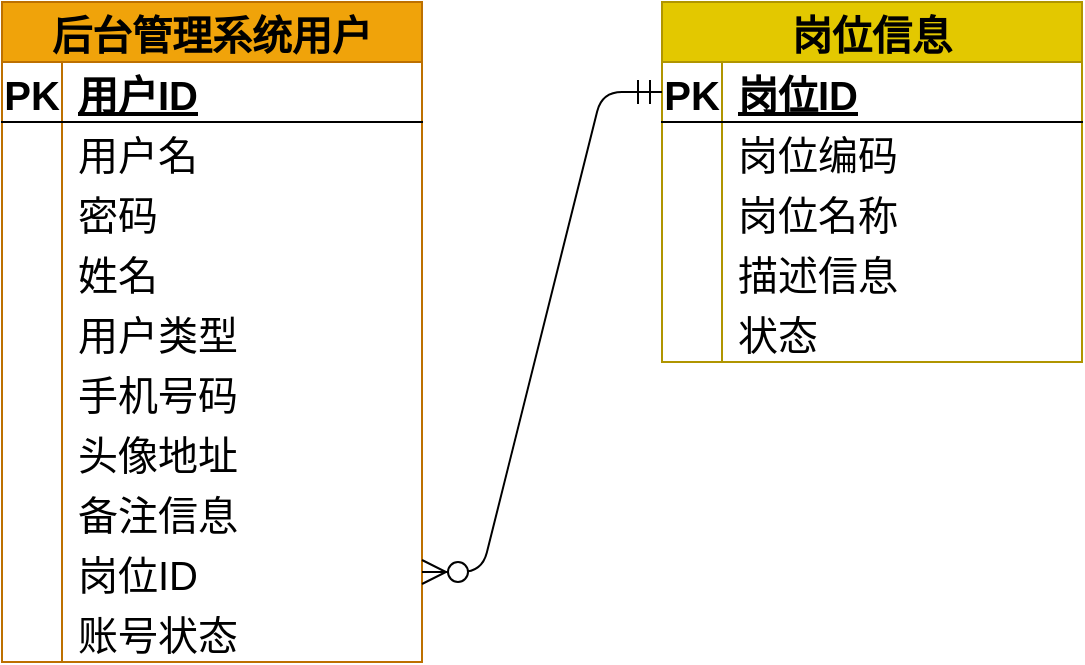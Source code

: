 <mxfile version="21.6.5" type="device">
  <diagram id="R2lEEEUBdFMjLlhIrx00" name="Page-1">
    <mxGraphModel dx="975" dy="615" grid="1" gridSize="10" guides="1" tooltips="1" connect="1" arrows="1" fold="1" page="1" pageScale="1" pageWidth="3300" pageHeight="4681" math="0" shadow="0" extFonts="Permanent Marker^https://fonts.googleapis.com/css?family=Permanent+Marker">
      <root>
        <mxCell id="0" />
        <mxCell id="1" parent="0" />
        <mxCell id="EcPGF8lhLybokYXhpb2R-185" value="后台管理系统用户" style="shape=table;startSize=30;container=1;collapsible=1;childLayout=tableLayout;fixedRows=1;rowLines=0;fontStyle=1;align=center;resizeLast=1;rounded=0;fontSize=20;fillColor=#f0a30a;fontColor=#000000;strokeColor=#BD7000;" parent="1" vertex="1">
          <mxGeometry x="320" y="3280" width="210" height="330" as="geometry" />
        </mxCell>
        <mxCell id="EcPGF8lhLybokYXhpb2R-186" value="" style="shape=partialRectangle;collapsible=0;dropTarget=0;pointerEvents=0;fillColor=none;points=[[0,0.5],[1,0.5]];portConstraint=eastwest;top=0;left=0;right=0;bottom=1;rounded=0;fontSize=20;" parent="EcPGF8lhLybokYXhpb2R-185" vertex="1">
          <mxGeometry y="30" width="210" height="30" as="geometry" />
        </mxCell>
        <mxCell id="EcPGF8lhLybokYXhpb2R-187" value="PK" style="shape=partialRectangle;overflow=hidden;connectable=0;fillColor=none;top=0;left=0;bottom=0;right=0;fontStyle=1;rounded=0;fontSize=20;" parent="EcPGF8lhLybokYXhpb2R-186" vertex="1">
          <mxGeometry width="30" height="30" as="geometry">
            <mxRectangle width="30" height="30" as="alternateBounds" />
          </mxGeometry>
        </mxCell>
        <mxCell id="EcPGF8lhLybokYXhpb2R-188" value="用户ID" style="shape=partialRectangle;overflow=hidden;connectable=0;fillColor=none;top=0;left=0;bottom=0;right=0;align=left;spacingLeft=6;fontStyle=5;rounded=0;fontSize=20;" parent="EcPGF8lhLybokYXhpb2R-186" vertex="1">
          <mxGeometry x="30" width="180" height="30" as="geometry">
            <mxRectangle width="180" height="30" as="alternateBounds" />
          </mxGeometry>
        </mxCell>
        <mxCell id="EcPGF8lhLybokYXhpb2R-189" value="" style="shape=partialRectangle;collapsible=0;dropTarget=0;pointerEvents=0;fillColor=none;points=[[0,0.5],[1,0.5]];portConstraint=eastwest;top=0;left=0;right=0;bottom=0;rounded=0;fontSize=20;" parent="EcPGF8lhLybokYXhpb2R-185" vertex="1">
          <mxGeometry y="60" width="210" height="30" as="geometry" />
        </mxCell>
        <mxCell id="EcPGF8lhLybokYXhpb2R-190" value="" style="shape=partialRectangle;overflow=hidden;connectable=0;fillColor=none;top=0;left=0;bottom=0;right=0;rounded=0;fontSize=20;" parent="EcPGF8lhLybokYXhpb2R-189" vertex="1">
          <mxGeometry width="30" height="30" as="geometry">
            <mxRectangle width="30" height="30" as="alternateBounds" />
          </mxGeometry>
        </mxCell>
        <mxCell id="EcPGF8lhLybokYXhpb2R-191" value="用户名" style="shape=partialRectangle;overflow=hidden;connectable=0;fillColor=none;top=0;left=0;bottom=0;right=0;align=left;spacingLeft=6;rounded=0;fontSize=20;" parent="EcPGF8lhLybokYXhpb2R-189" vertex="1">
          <mxGeometry x="30" width="180" height="30" as="geometry">
            <mxRectangle width="180" height="30" as="alternateBounds" />
          </mxGeometry>
        </mxCell>
        <mxCell id="EcPGF8lhLybokYXhpb2R-192" style="shape=partialRectangle;collapsible=0;dropTarget=0;pointerEvents=0;fillColor=none;points=[[0,0.5],[1,0.5]];portConstraint=eastwest;top=0;left=0;right=0;bottom=0;rounded=0;fontSize=20;" parent="EcPGF8lhLybokYXhpb2R-185" vertex="1">
          <mxGeometry y="90" width="210" height="30" as="geometry" />
        </mxCell>
        <mxCell id="EcPGF8lhLybokYXhpb2R-193" style="shape=partialRectangle;overflow=hidden;connectable=0;fillColor=none;top=0;left=0;bottom=0;right=0;rounded=0;fontSize=20;" parent="EcPGF8lhLybokYXhpb2R-192" vertex="1">
          <mxGeometry width="30" height="30" as="geometry">
            <mxRectangle width="30" height="30" as="alternateBounds" />
          </mxGeometry>
        </mxCell>
        <mxCell id="EcPGF8lhLybokYXhpb2R-194" value="密码" style="shape=partialRectangle;overflow=hidden;connectable=0;fillColor=none;top=0;left=0;bottom=0;right=0;align=left;spacingLeft=6;rounded=0;fontSize=20;" parent="EcPGF8lhLybokYXhpb2R-192" vertex="1">
          <mxGeometry x="30" width="180" height="30" as="geometry">
            <mxRectangle width="180" height="30" as="alternateBounds" />
          </mxGeometry>
        </mxCell>
        <mxCell id="EcPGF8lhLybokYXhpb2R-195" style="shape=partialRectangle;collapsible=0;dropTarget=0;pointerEvents=0;fillColor=none;points=[[0,0.5],[1,0.5]];portConstraint=eastwest;top=0;left=0;right=0;bottom=0;rounded=0;fontSize=20;" parent="EcPGF8lhLybokYXhpb2R-185" vertex="1">
          <mxGeometry y="120" width="210" height="30" as="geometry" />
        </mxCell>
        <mxCell id="EcPGF8lhLybokYXhpb2R-196" style="shape=partialRectangle;overflow=hidden;connectable=0;fillColor=none;top=0;left=0;bottom=0;right=0;rounded=0;fontSize=20;" parent="EcPGF8lhLybokYXhpb2R-195" vertex="1">
          <mxGeometry width="30" height="30" as="geometry">
            <mxRectangle width="30" height="30" as="alternateBounds" />
          </mxGeometry>
        </mxCell>
        <mxCell id="EcPGF8lhLybokYXhpb2R-197" value="姓名" style="shape=partialRectangle;overflow=hidden;connectable=0;fillColor=none;top=0;left=0;bottom=0;right=0;align=left;spacingLeft=6;rounded=0;fontSize=20;" parent="EcPGF8lhLybokYXhpb2R-195" vertex="1">
          <mxGeometry x="30" width="180" height="30" as="geometry">
            <mxRectangle width="180" height="30" as="alternateBounds" />
          </mxGeometry>
        </mxCell>
        <mxCell id="EcPGF8lhLybokYXhpb2R-198" style="shape=partialRectangle;collapsible=0;dropTarget=0;pointerEvents=0;fillColor=none;points=[[0,0.5],[1,0.5]];portConstraint=eastwest;top=0;left=0;right=0;bottom=0;rounded=0;fontSize=20;" parent="EcPGF8lhLybokYXhpb2R-185" vertex="1">
          <mxGeometry y="150" width="210" height="30" as="geometry" />
        </mxCell>
        <mxCell id="EcPGF8lhLybokYXhpb2R-199" style="shape=partialRectangle;overflow=hidden;connectable=0;fillColor=none;top=0;left=0;bottom=0;right=0;rounded=0;fontSize=20;" parent="EcPGF8lhLybokYXhpb2R-198" vertex="1">
          <mxGeometry width="30" height="30" as="geometry">
            <mxRectangle width="30" height="30" as="alternateBounds" />
          </mxGeometry>
        </mxCell>
        <mxCell id="EcPGF8lhLybokYXhpb2R-200" value="用户类型" style="shape=partialRectangle;overflow=hidden;connectable=0;fillColor=none;top=0;left=0;bottom=0;right=0;align=left;spacingLeft=6;rounded=0;fontSize=20;" parent="EcPGF8lhLybokYXhpb2R-198" vertex="1">
          <mxGeometry x="30" width="180" height="30" as="geometry">
            <mxRectangle width="180" height="30" as="alternateBounds" />
          </mxGeometry>
        </mxCell>
        <mxCell id="EcPGF8lhLybokYXhpb2R-201" style="shape=partialRectangle;collapsible=0;dropTarget=0;pointerEvents=0;fillColor=none;points=[[0,0.5],[1,0.5]];portConstraint=eastwest;top=0;left=0;right=0;bottom=0;rounded=0;fontSize=20;" parent="EcPGF8lhLybokYXhpb2R-185" vertex="1">
          <mxGeometry y="180" width="210" height="30" as="geometry" />
        </mxCell>
        <mxCell id="EcPGF8lhLybokYXhpb2R-202" style="shape=partialRectangle;overflow=hidden;connectable=0;fillColor=none;top=0;left=0;bottom=0;right=0;rounded=0;fontSize=20;" parent="EcPGF8lhLybokYXhpb2R-201" vertex="1">
          <mxGeometry width="30" height="30" as="geometry">
            <mxRectangle width="30" height="30" as="alternateBounds" />
          </mxGeometry>
        </mxCell>
        <mxCell id="EcPGF8lhLybokYXhpb2R-203" value="手机号码" style="shape=partialRectangle;overflow=hidden;connectable=0;fillColor=none;top=0;left=0;bottom=0;right=0;align=left;spacingLeft=6;rounded=0;fontSize=20;" parent="EcPGF8lhLybokYXhpb2R-201" vertex="1">
          <mxGeometry x="30" width="180" height="30" as="geometry">
            <mxRectangle width="180" height="30" as="alternateBounds" />
          </mxGeometry>
        </mxCell>
        <mxCell id="EcPGF8lhLybokYXhpb2R-204" style="shape=partialRectangle;collapsible=0;dropTarget=0;pointerEvents=0;fillColor=none;points=[[0,0.5],[1,0.5]];portConstraint=eastwest;top=0;left=0;right=0;bottom=0;rounded=0;fontSize=20;" parent="EcPGF8lhLybokYXhpb2R-185" vertex="1">
          <mxGeometry y="210" width="210" height="30" as="geometry" />
        </mxCell>
        <mxCell id="EcPGF8lhLybokYXhpb2R-205" style="shape=partialRectangle;overflow=hidden;connectable=0;fillColor=none;top=0;left=0;bottom=0;right=0;rounded=0;fontSize=20;" parent="EcPGF8lhLybokYXhpb2R-204" vertex="1">
          <mxGeometry width="30" height="30" as="geometry">
            <mxRectangle width="30" height="30" as="alternateBounds" />
          </mxGeometry>
        </mxCell>
        <mxCell id="EcPGF8lhLybokYXhpb2R-206" value="头像地址" style="shape=partialRectangle;overflow=hidden;connectable=0;fillColor=none;top=0;left=0;bottom=0;right=0;align=left;spacingLeft=6;rounded=0;fontSize=20;" parent="EcPGF8lhLybokYXhpb2R-204" vertex="1">
          <mxGeometry x="30" width="180" height="30" as="geometry">
            <mxRectangle width="180" height="30" as="alternateBounds" />
          </mxGeometry>
        </mxCell>
        <mxCell id="EcPGF8lhLybokYXhpb2R-207" style="shape=partialRectangle;collapsible=0;dropTarget=0;pointerEvents=0;fillColor=none;points=[[0,0.5],[1,0.5]];portConstraint=eastwest;top=0;left=0;right=0;bottom=0;rounded=0;fontSize=20;" parent="EcPGF8lhLybokYXhpb2R-185" vertex="1">
          <mxGeometry y="240" width="210" height="30" as="geometry" />
        </mxCell>
        <mxCell id="EcPGF8lhLybokYXhpb2R-208" style="shape=partialRectangle;overflow=hidden;connectable=0;fillColor=none;top=0;left=0;bottom=0;right=0;rounded=0;fontSize=20;" parent="EcPGF8lhLybokYXhpb2R-207" vertex="1">
          <mxGeometry width="30" height="30" as="geometry">
            <mxRectangle width="30" height="30" as="alternateBounds" />
          </mxGeometry>
        </mxCell>
        <mxCell id="EcPGF8lhLybokYXhpb2R-209" value="备注信息" style="shape=partialRectangle;overflow=hidden;connectable=0;fillColor=none;top=0;left=0;bottom=0;right=0;align=left;spacingLeft=6;rounded=0;fontSize=20;" parent="EcPGF8lhLybokYXhpb2R-207" vertex="1">
          <mxGeometry x="30" width="180" height="30" as="geometry">
            <mxRectangle width="180" height="30" as="alternateBounds" />
          </mxGeometry>
        </mxCell>
        <mxCell id="EcPGF8lhLybokYXhpb2R-210" style="shape=partialRectangle;collapsible=0;dropTarget=0;pointerEvents=0;fillColor=none;points=[[0,0.5],[1,0.5]];portConstraint=eastwest;top=0;left=0;right=0;bottom=0;rounded=0;fontSize=20;" parent="EcPGF8lhLybokYXhpb2R-185" vertex="1">
          <mxGeometry y="270" width="210" height="30" as="geometry" />
        </mxCell>
        <mxCell id="EcPGF8lhLybokYXhpb2R-211" style="shape=partialRectangle;overflow=hidden;connectable=0;fillColor=none;top=0;left=0;bottom=0;right=0;rounded=0;fontSize=20;" parent="EcPGF8lhLybokYXhpb2R-210" vertex="1">
          <mxGeometry width="30" height="30" as="geometry">
            <mxRectangle width="30" height="30" as="alternateBounds" />
          </mxGeometry>
        </mxCell>
        <mxCell id="EcPGF8lhLybokYXhpb2R-212" value="岗位ID" style="shape=partialRectangle;overflow=hidden;connectable=0;fillColor=none;top=0;left=0;bottom=0;right=0;align=left;spacingLeft=6;rounded=0;fontSize=20;" parent="EcPGF8lhLybokYXhpb2R-210" vertex="1">
          <mxGeometry x="30" width="180" height="30" as="geometry">
            <mxRectangle width="180" height="30" as="alternateBounds" />
          </mxGeometry>
        </mxCell>
        <mxCell id="EcPGF8lhLybokYXhpb2R-213" style="shape=partialRectangle;collapsible=0;dropTarget=0;pointerEvents=0;fillColor=none;points=[[0,0.5],[1,0.5]];portConstraint=eastwest;top=0;left=0;right=0;bottom=0;rounded=0;fontSize=20;" parent="EcPGF8lhLybokYXhpb2R-185" vertex="1">
          <mxGeometry y="300" width="210" height="30" as="geometry" />
        </mxCell>
        <mxCell id="EcPGF8lhLybokYXhpb2R-214" style="shape=partialRectangle;overflow=hidden;connectable=0;fillColor=none;top=0;left=0;bottom=0;right=0;rounded=0;fontSize=20;" parent="EcPGF8lhLybokYXhpb2R-213" vertex="1">
          <mxGeometry width="30" height="30" as="geometry">
            <mxRectangle width="30" height="30" as="alternateBounds" />
          </mxGeometry>
        </mxCell>
        <mxCell id="EcPGF8lhLybokYXhpb2R-215" value="账号状态" style="shape=partialRectangle;overflow=hidden;connectable=0;fillColor=none;top=0;left=0;bottom=0;right=0;align=left;spacingLeft=6;rounded=0;fontSize=20;" parent="EcPGF8lhLybokYXhpb2R-213" vertex="1">
          <mxGeometry x="30" width="180" height="30" as="geometry">
            <mxRectangle width="180" height="30" as="alternateBounds" />
          </mxGeometry>
        </mxCell>
        <mxCell id="EcPGF8lhLybokYXhpb2R-319" value="岗位信息" style="shape=table;startSize=30;container=1;collapsible=1;childLayout=tableLayout;fixedRows=1;rowLines=0;fontStyle=1;align=center;resizeLast=1;rounded=0;fontSize=20;fillColor=#e3c800;fontColor=#000000;strokeColor=#B09500;" parent="1" vertex="1">
          <mxGeometry x="650" y="3280" width="210" height="180" as="geometry" />
        </mxCell>
        <mxCell id="EcPGF8lhLybokYXhpb2R-320" value="" style="shape=partialRectangle;collapsible=0;dropTarget=0;pointerEvents=0;fillColor=none;points=[[0,0.5],[1,0.5]];portConstraint=eastwest;top=0;left=0;right=0;bottom=1;rounded=0;fontSize=20;" parent="EcPGF8lhLybokYXhpb2R-319" vertex="1">
          <mxGeometry y="30" width="210" height="30" as="geometry" />
        </mxCell>
        <mxCell id="EcPGF8lhLybokYXhpb2R-321" value="PK" style="shape=partialRectangle;overflow=hidden;connectable=0;fillColor=none;top=0;left=0;bottom=0;right=0;fontStyle=1;rounded=0;fontSize=20;" parent="EcPGF8lhLybokYXhpb2R-320" vertex="1">
          <mxGeometry width="30" height="30" as="geometry">
            <mxRectangle width="30" height="30" as="alternateBounds" />
          </mxGeometry>
        </mxCell>
        <mxCell id="EcPGF8lhLybokYXhpb2R-322" value="岗位ID" style="shape=partialRectangle;overflow=hidden;connectable=0;fillColor=none;top=0;left=0;bottom=0;right=0;align=left;spacingLeft=6;fontStyle=5;rounded=0;fontSize=20;" parent="EcPGF8lhLybokYXhpb2R-320" vertex="1">
          <mxGeometry x="30" width="180" height="30" as="geometry">
            <mxRectangle width="180" height="30" as="alternateBounds" />
          </mxGeometry>
        </mxCell>
        <mxCell id="EcPGF8lhLybokYXhpb2R-323" value="" style="shape=partialRectangle;collapsible=0;dropTarget=0;pointerEvents=0;fillColor=none;points=[[0,0.5],[1,0.5]];portConstraint=eastwest;top=0;left=0;right=0;bottom=0;rounded=0;fontSize=20;" parent="EcPGF8lhLybokYXhpb2R-319" vertex="1">
          <mxGeometry y="60" width="210" height="30" as="geometry" />
        </mxCell>
        <mxCell id="EcPGF8lhLybokYXhpb2R-324" value="" style="shape=partialRectangle;overflow=hidden;connectable=0;fillColor=none;top=0;left=0;bottom=0;right=0;rounded=0;fontSize=20;" parent="EcPGF8lhLybokYXhpb2R-323" vertex="1">
          <mxGeometry width="30" height="30" as="geometry">
            <mxRectangle width="30" height="30" as="alternateBounds" />
          </mxGeometry>
        </mxCell>
        <mxCell id="EcPGF8lhLybokYXhpb2R-325" value="岗位编码" style="shape=partialRectangle;overflow=hidden;connectable=0;fillColor=none;top=0;left=0;bottom=0;right=0;align=left;spacingLeft=6;rounded=0;fontSize=20;" parent="EcPGF8lhLybokYXhpb2R-323" vertex="1">
          <mxGeometry x="30" width="180" height="30" as="geometry">
            <mxRectangle width="180" height="30" as="alternateBounds" />
          </mxGeometry>
        </mxCell>
        <mxCell id="EcPGF8lhLybokYXhpb2R-326" style="shape=partialRectangle;collapsible=0;dropTarget=0;pointerEvents=0;fillColor=none;points=[[0,0.5],[1,0.5]];portConstraint=eastwest;top=0;left=0;right=0;bottom=0;rounded=0;fontSize=20;" parent="EcPGF8lhLybokYXhpb2R-319" vertex="1">
          <mxGeometry y="90" width="210" height="30" as="geometry" />
        </mxCell>
        <mxCell id="EcPGF8lhLybokYXhpb2R-327" style="shape=partialRectangle;overflow=hidden;connectable=0;fillColor=none;top=0;left=0;bottom=0;right=0;rounded=0;fontSize=20;" parent="EcPGF8lhLybokYXhpb2R-326" vertex="1">
          <mxGeometry width="30" height="30" as="geometry">
            <mxRectangle width="30" height="30" as="alternateBounds" />
          </mxGeometry>
        </mxCell>
        <mxCell id="EcPGF8lhLybokYXhpb2R-328" value="岗位名称" style="shape=partialRectangle;overflow=hidden;connectable=0;fillColor=none;top=0;left=0;bottom=0;right=0;align=left;spacingLeft=6;rounded=0;fontSize=20;" parent="EcPGF8lhLybokYXhpb2R-326" vertex="1">
          <mxGeometry x="30" width="180" height="30" as="geometry">
            <mxRectangle width="180" height="30" as="alternateBounds" />
          </mxGeometry>
        </mxCell>
        <mxCell id="EcPGF8lhLybokYXhpb2R-329" style="shape=partialRectangle;collapsible=0;dropTarget=0;pointerEvents=0;fillColor=none;points=[[0,0.5],[1,0.5]];portConstraint=eastwest;top=0;left=0;right=0;bottom=0;rounded=0;fontSize=20;" parent="EcPGF8lhLybokYXhpb2R-319" vertex="1">
          <mxGeometry y="120" width="210" height="30" as="geometry" />
        </mxCell>
        <mxCell id="EcPGF8lhLybokYXhpb2R-330" style="shape=partialRectangle;overflow=hidden;connectable=0;fillColor=none;top=0;left=0;bottom=0;right=0;rounded=0;fontSize=20;" parent="EcPGF8lhLybokYXhpb2R-329" vertex="1">
          <mxGeometry width="30" height="30" as="geometry">
            <mxRectangle width="30" height="30" as="alternateBounds" />
          </mxGeometry>
        </mxCell>
        <mxCell id="EcPGF8lhLybokYXhpb2R-331" value="描述信息" style="shape=partialRectangle;overflow=hidden;connectable=0;fillColor=none;top=0;left=0;bottom=0;right=0;align=left;spacingLeft=6;rounded=0;fontSize=20;" parent="EcPGF8lhLybokYXhpb2R-329" vertex="1">
          <mxGeometry x="30" width="180" height="30" as="geometry">
            <mxRectangle width="180" height="30" as="alternateBounds" />
          </mxGeometry>
        </mxCell>
        <mxCell id="EcPGF8lhLybokYXhpb2R-332" style="shape=partialRectangle;collapsible=0;dropTarget=0;pointerEvents=0;fillColor=none;points=[[0,0.5],[1,0.5]];portConstraint=eastwest;top=0;left=0;right=0;bottom=0;rounded=0;fontSize=20;" parent="EcPGF8lhLybokYXhpb2R-319" vertex="1">
          <mxGeometry y="150" width="210" height="30" as="geometry" />
        </mxCell>
        <mxCell id="EcPGF8lhLybokYXhpb2R-333" style="shape=partialRectangle;overflow=hidden;connectable=0;fillColor=none;top=0;left=0;bottom=0;right=0;rounded=0;fontSize=20;" parent="EcPGF8lhLybokYXhpb2R-332" vertex="1">
          <mxGeometry width="30" height="30" as="geometry">
            <mxRectangle width="30" height="30" as="alternateBounds" />
          </mxGeometry>
        </mxCell>
        <mxCell id="EcPGF8lhLybokYXhpb2R-334" value="状态" style="shape=partialRectangle;overflow=hidden;connectable=0;fillColor=none;top=0;left=0;bottom=0;right=0;align=left;spacingLeft=6;rounded=0;fontSize=20;" parent="EcPGF8lhLybokYXhpb2R-332" vertex="1">
          <mxGeometry x="30" width="180" height="30" as="geometry">
            <mxRectangle width="180" height="30" as="alternateBounds" />
          </mxGeometry>
        </mxCell>
        <mxCell id="EcPGF8lhLybokYXhpb2R-543" value="" style="edgeStyle=entityRelationEdgeStyle;html=1;endArrow=ERzeroToMany;startArrow=ERmandOne;strokeWidth=1;endSize=10;startSize=10;" parent="1" source="EcPGF8lhLybokYXhpb2R-320" target="EcPGF8lhLybokYXhpb2R-210" edge="1">
          <mxGeometry width="100" height="100" relative="1" as="geometry">
            <mxPoint x="790" y="3520" as="sourcePoint" />
            <mxPoint x="600" y="3570" as="targetPoint" />
            <Array as="points">
              <mxPoint x="740" y="3250" />
              <mxPoint x="680" y="3240" />
              <mxPoint x="670" y="3290" />
            </Array>
          </mxGeometry>
        </mxCell>
      </root>
    </mxGraphModel>
  </diagram>
</mxfile>
